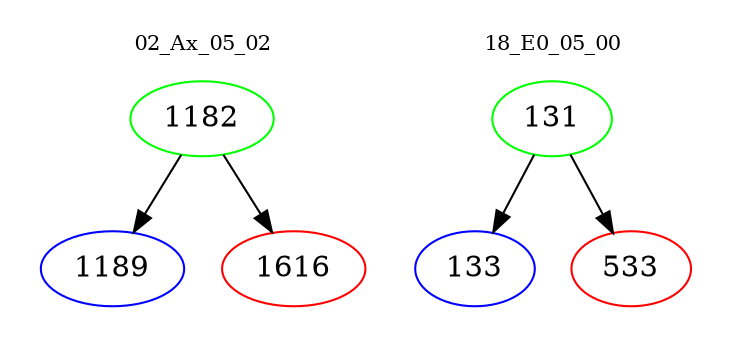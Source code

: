 digraph{
subgraph cluster_0 {
color = white
label = "02_Ax_05_02";
fontsize=10;
T0_1182 [label="1182", color="green"]
T0_1182 -> T0_1189 [color="black"]
T0_1189 [label="1189", color="blue"]
T0_1182 -> T0_1616 [color="black"]
T0_1616 [label="1616", color="red"]
}
subgraph cluster_1 {
color = white
label = "18_E0_05_00";
fontsize=10;
T1_131 [label="131", color="green"]
T1_131 -> T1_133 [color="black"]
T1_133 [label="133", color="blue"]
T1_131 -> T1_533 [color="black"]
T1_533 [label="533", color="red"]
}
}
